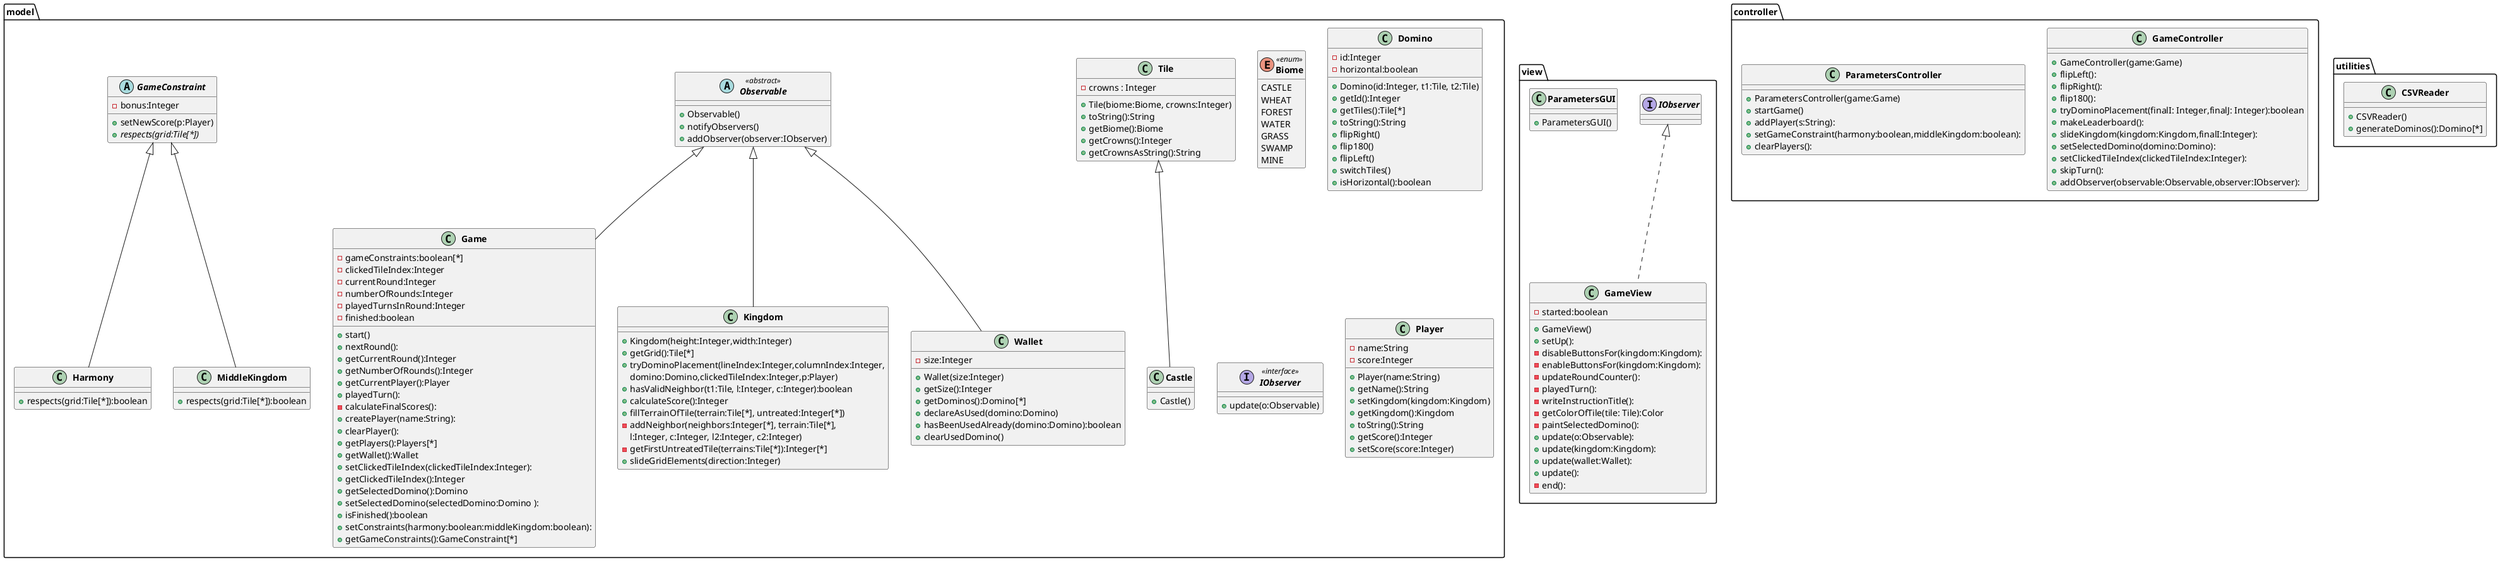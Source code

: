 @startuml
'https://plantuml.com/class-diagram

skinparam classFontStyle Bold
hide enum methods

package view
{
    class GameView implements IObserver
    {
        -started:boolean
        +GameView()
        +setUp():
        -disableButtonsFor(kingdom:Kingdom):
        -enableButtonsFor(kingdom:Kingdom):
        -updateRoundCounter():
        -playedTurn():
        -writeInstructionTitle():
        -getColorOfTile(tile: Tile):Color
        -paintSelectedDomino():
        +update(o:Observable):
        +update(kingdom:Kingdom):
        +update(wallet:Wallet):
        +update():
        -end():
    }

    class ParametersGUI
    {
        +ParametersGUI()
    }
}

package model
{
    enum Biome <<enum>>
    {
        CASTLE
        WHEAT
        FOREST
        WATER
        GRASS
        SWAMP
        MINE
        +parse()
    }

    class Castle extends Tile
    {
        +Castle()
    }

    class Domino
    {
        -id:Integer
        -horizontal:boolean
        +Domino(id:Integer, t1:Tile, t2:Tile)
        +getId():Integer
        +getTiles():Tile[*]
        +toString():String
        +flipRight()
        +flip180()
        +flipLeft()
        +switchTiles()
        +isHorizontal():boolean
    }
    class Game extends Observable
    {
        -gameConstraints:boolean[*]
        -clickedTileIndex:Integer
        -currentRound:Integer
        -numberOfRounds:Integer
        -playedTurnsInRound:Integer
        -finished:boolean
        +start()
        +nextRound():
        +getCurrentRound():Integer
        +getNumberOfRounds():Integer
        +getCurrentPlayer():Player
        +playedTurn():
        -calculateFinalScores():
        +createPlayer(name:String):
        +clearPlayer():
        +getPlayers():Players[*]
        +getWallet():Wallet
        +setClickedTileIndex(clickedTileIndex:Integer):
        +getClickedTileIndex():Integer
        +getSelectedDomino():Domino
        +setSelectedDomino(selectedDomino:Domino ):
        +isFinished():boolean
        +setConstraints(harmony:boolean:middleKingdom:boolean):
        +getGameConstraints():GameConstraint[*]

    }

    abstract class GameConstraint
    {
        -bonus:Integer
        +setNewScore(p:Player)
        +{abstract} respects(grid:Tile[*])
    }

    class Harmony extends GameConstraint
    {
        +respects(grid:Tile[*]):boolean
    }

    interface IObserver <<interface>>
    {
        +update(o:Observable)
    }

    class Kingdom extends Observable
    {
        +Kingdom(height:Integer,width:Integer)
        +getGrid():Tile[*]
        +tryDominoPlacement(lineIndex:Integer,columnIndex:Integer,
        domino:Domino,clickedTileIndex:Integer,p:Player)
        +hasValidNeighbor(t1:Tile, l:Integer, c:Integer):boolean
        +calculateScore():Integer
        +fillTerrainOfTile(terrain:Tile[*], untreated:Integer[*])
        -addNeighbor(neighbors:Integer[*], terrain:Tile[*],
        l:Integer, c:Integer, l2:Integer, c2:Integer)
        -getFirstUntreatedTile(terrains:Tile[*]):Integer[*]
        +slideGridElements(direction:Integer)
    }

    class MiddleKingdom extends GameConstraint
    {
        +respects(grid:Tile[*]):boolean
    }

    abstract class Observable <<abstract>>
        {
            +Observable()
            +notifyObservers()
            +addObserver(observer:IObserver)
        }

    class Player
    {
        -name:String
        -score:Integer
        +Player(name:String)
        +getName():String
        +setKingdom(kingdom:Kingdom)
        +getKingdom():Kingdom
        +toString():String
        +getScore():Integer
        +setScore(score:Integer)
    }

    class Tile
    {
        - crowns : Integer
        +Tile(biome:Biome, crowns:Integer)
        +toString():String
        +getBiome():Biome
        +getCrowns():Integer
        +getCrownsAsString():String
    }

    class Wallet extends Observable
    {
        -size:Integer
        +Wallet(size:Integer)
        +getSize():Integer
        +getDominos():Domino[*]
        +declareAsUsed(domino:Domino)
        +hasBeenUsedAlready(domino:Domino):boolean
        +clearUsedDomino()
    }
}

package controller
{
    class GameController
    {
        +GameController(game:Game)
        +flipLeft():
        +flipRight():
        +flip180():
        +tryDominoPlacement(finalI: Integer,finalJ: Integer):boolean
        + makeLeaderboard():
        +slideKingdom(kingdom:Kingdom,finalI:Integer):
        +setSelectedDomino(domino:Domino):
        +setClickedTileIndex(clickedTileIndex:Integer):
        +skipTurn():
        +addObserver(observable:Observable,observer:IObserver):
    }

    class ParametersController
    {
        +ParametersController(game:Game)
        +startGame()
        +addPlayer(s:String):
        +setGameConstraint(harmony:boolean,middleKingdom:boolean):
        +clearPlayers():
    }


}
package utilities
{
 class CSVReader
    {
        +CSVReader()
        +generateDominos():Domino[*]
    }
}

'Domino *--> "2" Tile : > tiles[*]
'Game *--> "12..48" Domino :  >  deck[*]
'Game *--> "2..4" Player :  >  players[*]
'Game *--> "2..4" Player : > newOrder[*]
'Game *--> "1" Board : > board
'Game *--> "1" Wallet :  >  wallet
'Game ..> IObserver : <<use>>
'Kingdom *--> Tile :  >  grid[*]
'ParametersGUI *--> "2..4" Player:  >  players[*]
'Player o--> "1"Kingdom :   kingdom
'Tile *--> "1" Biome :  >  biome
'Wallet *--> "3..4" Domino :  >  dominos[*]
'Board o--> "0..1" Domino :  > selectedDomino
'App  .> Game : <<use>>
'Game .> CSVReader : <<use>>
'Game ..> ParametersGUI : <<use>>
'Player o--> "1" Domino : > lastPlayedDomino
'Wallet *--> "0..4" Domino : > used[*]
'Kingdom ..> "1" Castle : <<use>>
'Observable o-up-> IObserver : > observers[*]
'KingdomObserver ..> Board : <<use>>
'KingdomObserver ..> Player : <<use>>
'WalletObserver ..> Wallet : <<use>>
'WalletObserver ..> Board : <<use>>

@enduml